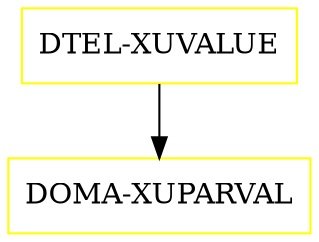 digraph G {
  "DTEL-XUVALUE" [shape=box,color=yellow];
  "DOMA-XUPARVAL" [shape=box,color=yellow,URL="./DOMA_XUPARVAL.html"];
  "DTEL-XUVALUE" -> "DOMA-XUPARVAL";
}
